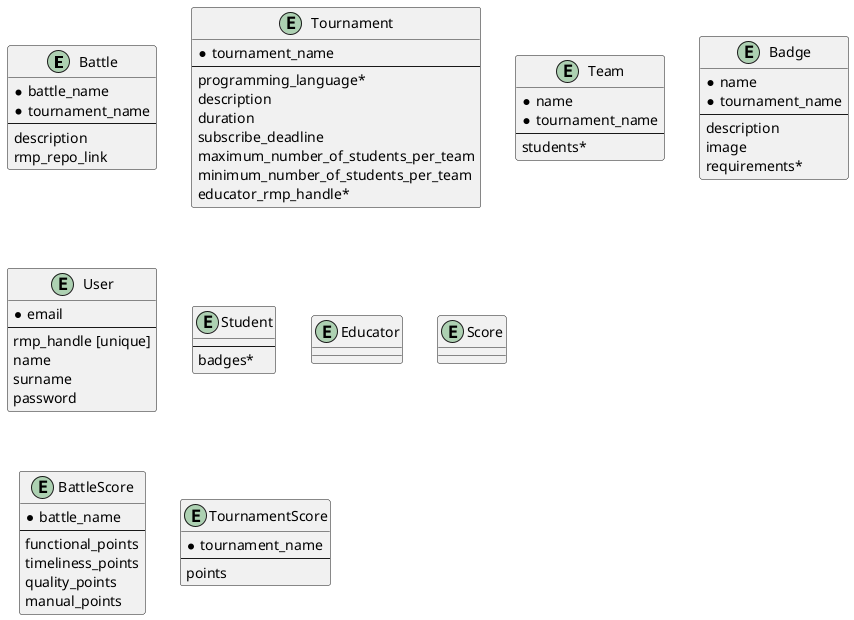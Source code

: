 @startuml
entity Battle {
    * battle_name
    * tournament_name
    --
    description
    rmp_repo_link
}

entity Tournament {
    * tournament_name
    --
    programming_language*
    description
    duration
    subscribe_deadline
    maximum_number_of_students_per_team
    minimum_number_of_students_per_team
    educator_rmp_handle*
}

entity Team {
    * name
    * tournament_name
    --
    students*
}

entity Badge {
    * name
    * tournament_name
    --
    description
    image
    requirements*
}

entity User {
    * email
    --
    rmp_handle [unique]
    name
    surname
    password
}

entity Student {
    --
    badges*
}

entity Educator{
}

entity Score {
}

entity BattleScore {
    * battle_name
    --
    functional_points
    timeliness_points
    quality_points
    manual_points
}

entity TournamentScore {
    * tournament_name
    --
    points
}

@enduml